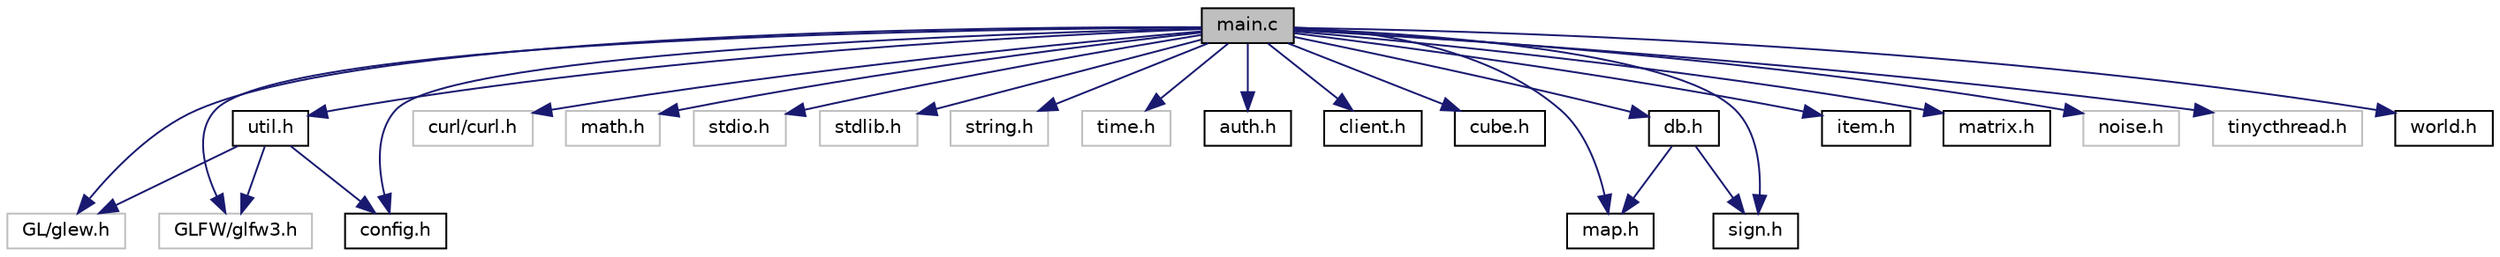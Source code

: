 digraph "main.c"
{
 // LATEX_PDF_SIZE
  edge [fontname="Helvetica",fontsize="10",labelfontname="Helvetica",labelfontsize="10"];
  node [fontname="Helvetica",fontsize="10",shape=record];
  Node1 [label="main.c",height=0.2,width=0.4,color="black", fillcolor="grey75", style="filled", fontcolor="black",tooltip="File called at Craft startup."];
  Node1 -> Node2 [color="midnightblue",fontsize="10",style="solid"];
  Node2 [label="GL/glew.h",height=0.2,width=0.4,color="grey75", fillcolor="white", style="filled",tooltip=" "];
  Node1 -> Node3 [color="midnightblue",fontsize="10",style="solid"];
  Node3 [label="GLFW/glfw3.h",height=0.2,width=0.4,color="grey75", fillcolor="white", style="filled",tooltip=" "];
  Node1 -> Node4 [color="midnightblue",fontsize="10",style="solid"];
  Node4 [label="curl/curl.h",height=0.2,width=0.4,color="grey75", fillcolor="white", style="filled",tooltip=" "];
  Node1 -> Node5 [color="midnightblue",fontsize="10",style="solid"];
  Node5 [label="math.h",height=0.2,width=0.4,color="grey75", fillcolor="white", style="filled",tooltip=" "];
  Node1 -> Node6 [color="midnightblue",fontsize="10",style="solid"];
  Node6 [label="stdio.h",height=0.2,width=0.4,color="grey75", fillcolor="white", style="filled",tooltip=" "];
  Node1 -> Node7 [color="midnightblue",fontsize="10",style="solid"];
  Node7 [label="stdlib.h",height=0.2,width=0.4,color="grey75", fillcolor="white", style="filled",tooltip=" "];
  Node1 -> Node8 [color="midnightblue",fontsize="10",style="solid"];
  Node8 [label="string.h",height=0.2,width=0.4,color="grey75", fillcolor="white", style="filled",tooltip=" "];
  Node1 -> Node9 [color="midnightblue",fontsize="10",style="solid"];
  Node9 [label="time.h",height=0.2,width=0.4,color="grey75", fillcolor="white", style="filled",tooltip=" "];
  Node1 -> Node10 [color="midnightblue",fontsize="10",style="solid"];
  Node10 [label="auth.h",height=0.2,width=0.4,color="black", fillcolor="white", style="filled",URL="$auth_8h_source.html",tooltip=" "];
  Node1 -> Node11 [color="midnightblue",fontsize="10",style="solid"];
  Node11 [label="client.h",height=0.2,width=0.4,color="black", fillcolor="white", style="filled",URL="$client_8h_source.html",tooltip=" "];
  Node1 -> Node12 [color="midnightblue",fontsize="10",style="solid"];
  Node12 [label="config.h",height=0.2,width=0.4,color="black", fillcolor="white", style="filled",URL="$config_8h_source.html",tooltip=" "];
  Node1 -> Node13 [color="midnightblue",fontsize="10",style="solid"];
  Node13 [label="cube.h",height=0.2,width=0.4,color="black", fillcolor="white", style="filled",URL="$cube_8h_source.html",tooltip=" "];
  Node1 -> Node14 [color="midnightblue",fontsize="10",style="solid"];
  Node14 [label="db.h",height=0.2,width=0.4,color="black", fillcolor="white", style="filled",URL="$db_8h_source.html",tooltip=" "];
  Node14 -> Node15 [color="midnightblue",fontsize="10",style="solid"];
  Node15 [label="map.h",height=0.2,width=0.4,color="black", fillcolor="white", style="filled",URL="$map_8h_source.html",tooltip=" "];
  Node14 -> Node16 [color="midnightblue",fontsize="10",style="solid"];
  Node16 [label="sign.h",height=0.2,width=0.4,color="black", fillcolor="white", style="filled",URL="$sign_8h_source.html",tooltip=" "];
  Node1 -> Node17 [color="midnightblue",fontsize="10",style="solid"];
  Node17 [label="item.h",height=0.2,width=0.4,color="black", fillcolor="white", style="filled",URL="$item_8h_source.html",tooltip=" "];
  Node1 -> Node15 [color="midnightblue",fontsize="10",style="solid"];
  Node1 -> Node18 [color="midnightblue",fontsize="10",style="solid"];
  Node18 [label="matrix.h",height=0.2,width=0.4,color="black", fillcolor="white", style="filled",URL="$matrix_8h_source.html",tooltip=" "];
  Node1 -> Node19 [color="midnightblue",fontsize="10",style="solid"];
  Node19 [label="noise.h",height=0.2,width=0.4,color="grey75", fillcolor="white", style="filled",tooltip=" "];
  Node1 -> Node16 [color="midnightblue",fontsize="10",style="solid"];
  Node1 -> Node20 [color="midnightblue",fontsize="10",style="solid"];
  Node20 [label="tinycthread.h",height=0.2,width=0.4,color="grey75", fillcolor="white", style="filled",tooltip=" "];
  Node1 -> Node21 [color="midnightblue",fontsize="10",style="solid"];
  Node21 [label="util.h",height=0.2,width=0.4,color="black", fillcolor="white", style="filled",URL="$util_8h_source.html",tooltip=" "];
  Node21 -> Node2 [color="midnightblue",fontsize="10",style="solid"];
  Node21 -> Node3 [color="midnightblue",fontsize="10",style="solid"];
  Node21 -> Node12 [color="midnightblue",fontsize="10",style="solid"];
  Node1 -> Node22 [color="midnightblue",fontsize="10",style="solid"];
  Node22 [label="world.h",height=0.2,width=0.4,color="black", fillcolor="white", style="filled",URL="$world_8h_source.html",tooltip=" "];
}
